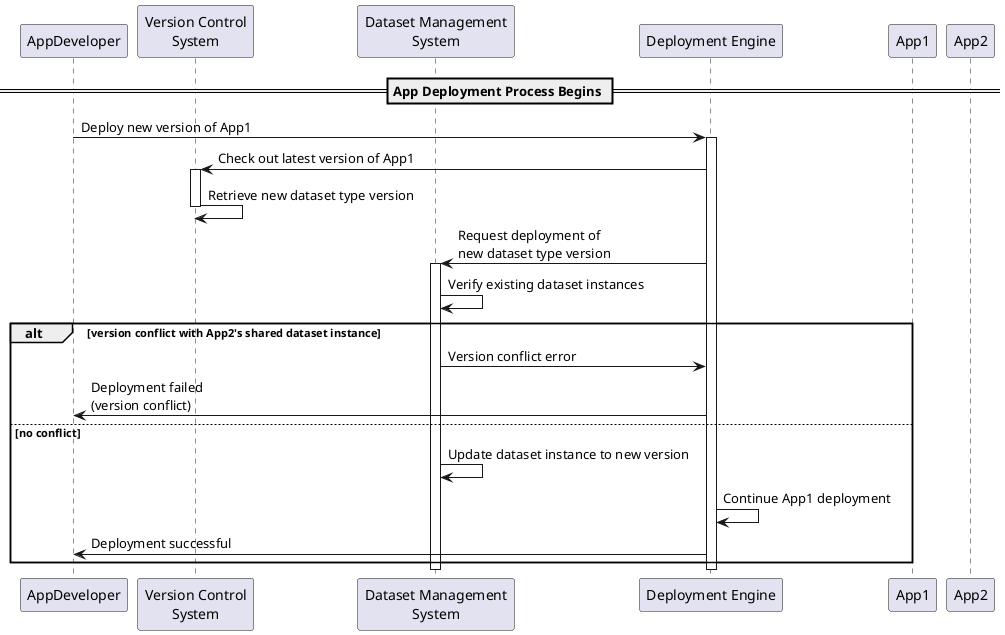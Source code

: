 @startuml

participant AppDeveloper as dev
participant "Version Control\nSystem" as VCS
participant "Dataset Management\nSystem" as DMS
participant "Deployment Engine" as DE
participant App1
participant App2

== App Deployment Process Begins ==
dev -> DE : Deploy new version of App1
activate DE

DE -> VCS : Check out latest version of App1
activate VCS
VCS -> VCS : Retrieve new dataset type version
deactivate VCS

DE -> DMS : Request deployment of\nnew dataset type version
activate DMS
DMS -> DMS : Verify existing dataset instances

alt version conflict with App2's shared dataset instance
  DMS -> DE : Version conflict error
  DE -> dev : Deployment failed\n(version conflict)
else no conflict
  DMS -> DMS : Update dataset instance to new version
  DE -> DE : Continue App1 deployment
  DE -> dev : Deployment successful
end

deactivate DMS
deactivate DE

@enduml